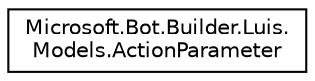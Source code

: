 digraph "Graphical Class Hierarchy"
{
  edge [fontname="Helvetica",fontsize="10",labelfontname="Helvetica",labelfontsize="10"];
  node [fontname="Helvetica",fontsize="10",shape=record];
  rankdir="LR";
  Node1 [label="Microsoft.Bot.Builder.Luis.\lModels.ActionParameter",height=0.2,width=0.4,color="black", fillcolor="white", style="filled",URL="$d1/dee/class_microsoft_1_1_bot_1_1_builder_1_1_luis_1_1_models_1_1_action_parameter.html"];
}
